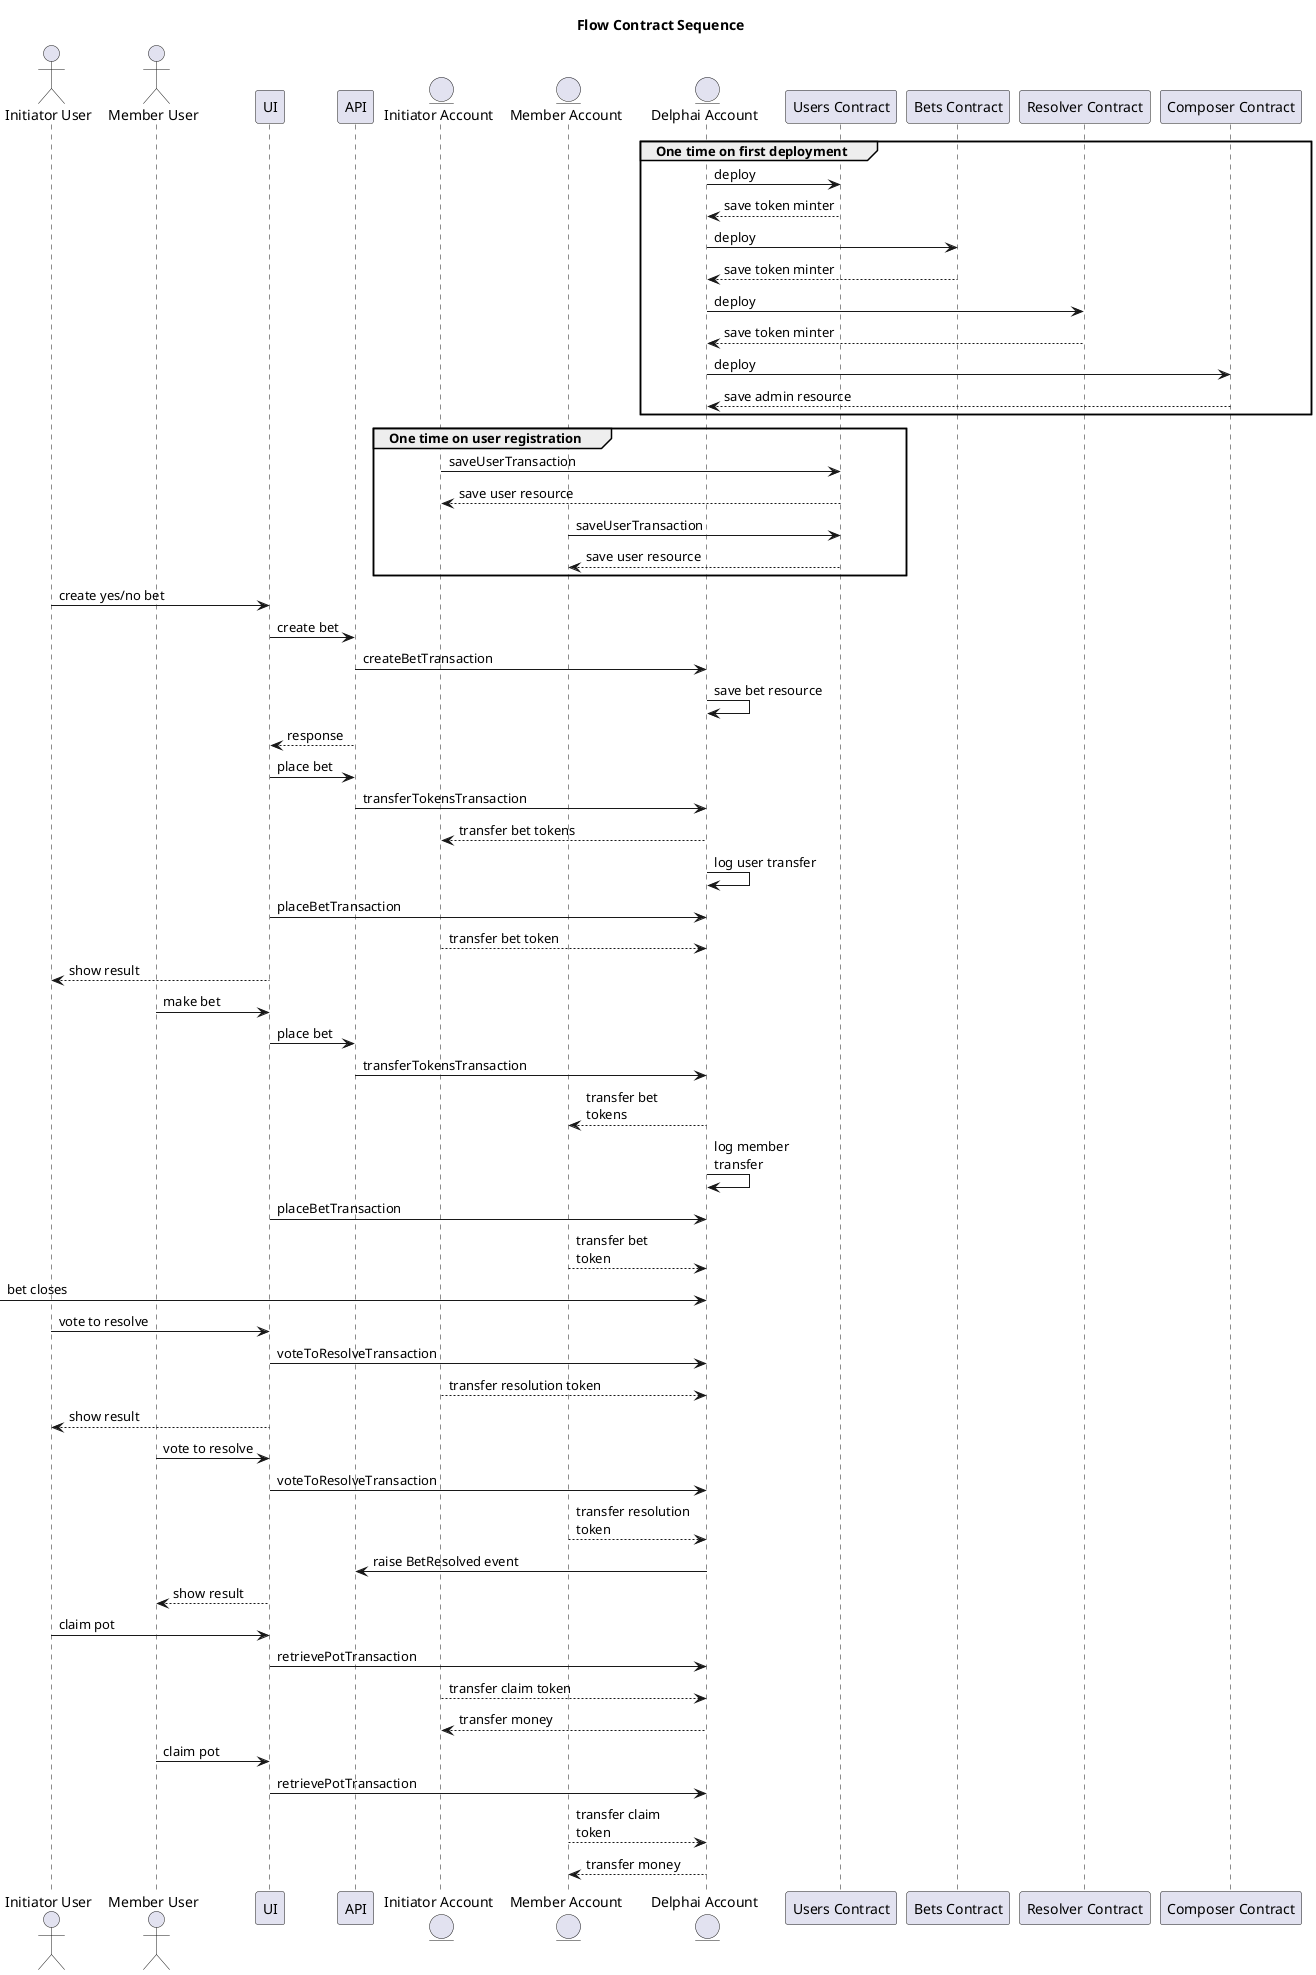 @startuml

title Flow Contract Sequence

actor "Initiator User" as init
actor "Member User" as member
participant UI as ui
participant API as api
entity "Initiator Account" as initAcct
entity "Member Account" as memberAcct
entity "Delphai Account" as delph
participant "Users Contract" as usersContract
participant "Bets Contract" as betsContract
participant "Resolver Contract" as resolverContract
participant "Composer Contract" as composerContract

group One time on first deployment
    delph -> usersContract : deploy
    usersContract --> delph : save token minter
    delph -> betsContract : deploy
    betsContract --> delph : save token minter
    delph -> resolverContract : deploy
    resolverContract --> delph : save token minter
    delph -> composerContract : deploy
    composerContract --> delph : save admin resource
end
group One time on user registration
    initAcct -> usersContract : saveUserTransaction
    usersContract --> initAcct : save user resource
    memberAcct -> usersContract : saveUserTransaction
    usersContract --> memberAcct : save user resource
end

init -> ui : create yes/no bet
ui -> api : create bet
api -> delph : createBetTransaction
delph -> delph : save bet resource
api --> ui : response

ui -> api : place bet
api -> delph : transferTokensTransaction
delph --> initAcct : transfer bet tokens
delph -> delph : log user transfer
ui -> delph : placeBetTransaction
initAcct --> delph : transfer bet token
ui --> init : show result
member -> ui : make bet
ui -> api : place bet
api -> delph : transferTokensTransaction
delph --> memberAcct : transfer bet\ntokens
delph -> delph : log member\ntransfer
ui -> delph : placeBetTransaction
memberAcct --> delph : transfer bet\ntoken

-> delph : bet closes

init -> ui : vote to resolve
ui -> delph : voteToResolveTransaction
initAcct --> delph : transfer resolution token
ui --> init : show result
member -> ui : vote to resolve
ui -> delph : voteToResolveTransaction
memberAcct --> delph : transfer resolution\ntoken
delph -> api : raise BetResolved event
ui --> member : show result

init -> ui : claim pot
ui -> delph : retrievePotTransaction
initAcct --> delph : transfer claim token
delph --> initAcct : transfer money
member -> ui : claim pot
ui -> delph : retrievePotTransaction
memberAcct --> delph : transfer claim\ntoken
delph --> memberAcct : transfer money

@enduml